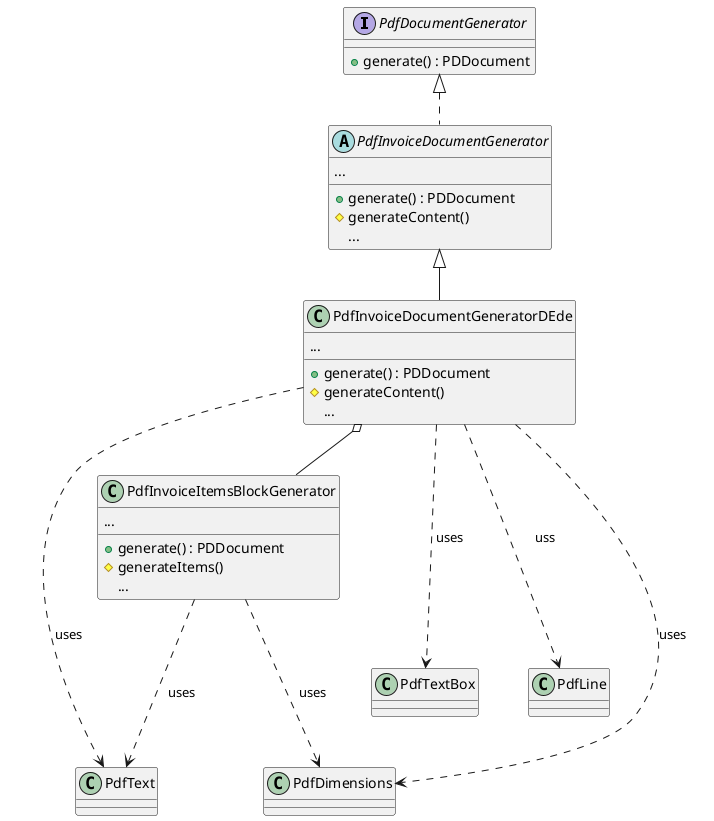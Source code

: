 @startuml
skinparam nodesep 50
skinparam ranksep 50
skinparam class {
  BackgroundColor<<interface>> #ffccff
  BackgroundColor<<abstract>> #ccccff
}

interface PdfDocumentGenerator {
    + generate() : PDDocument
}
abstract class PdfInvoiceDocumentGenerator implements PdfDocumentGenerator {
    ...
    + generate() : PDDocument
    # generateContent()
    {method} ...
}
class PdfInvoiceDocumentGeneratorDEde extends PdfInvoiceDocumentGenerator {
    ...
    + generate() : PDDocument
    # generateContent()
    {method} ...
}
class PdfInvoiceItemsBlockGenerator {
...
    + generate() : PDDocument
    # generateItems()
    {method} ...
}

PdfInvoiceDocumentGeneratorDEde ...> PdfText : uses
PdfInvoiceDocumentGeneratorDEde ...> PdfTextBox : uses
PdfInvoiceDocumentGeneratorDEde ...> PdfLine : uss
PdfInvoiceDocumentGeneratorDEde ...> PdfDimensions : uses
PdfInvoiceDocumentGeneratorDEde o-- PdfInvoiceItemsBlockGenerator
PdfInvoiceItemsBlockGenerator ...> PdfText : uses
PdfInvoiceItemsBlockGenerator ...> PdfDimensions : uses
@enduml